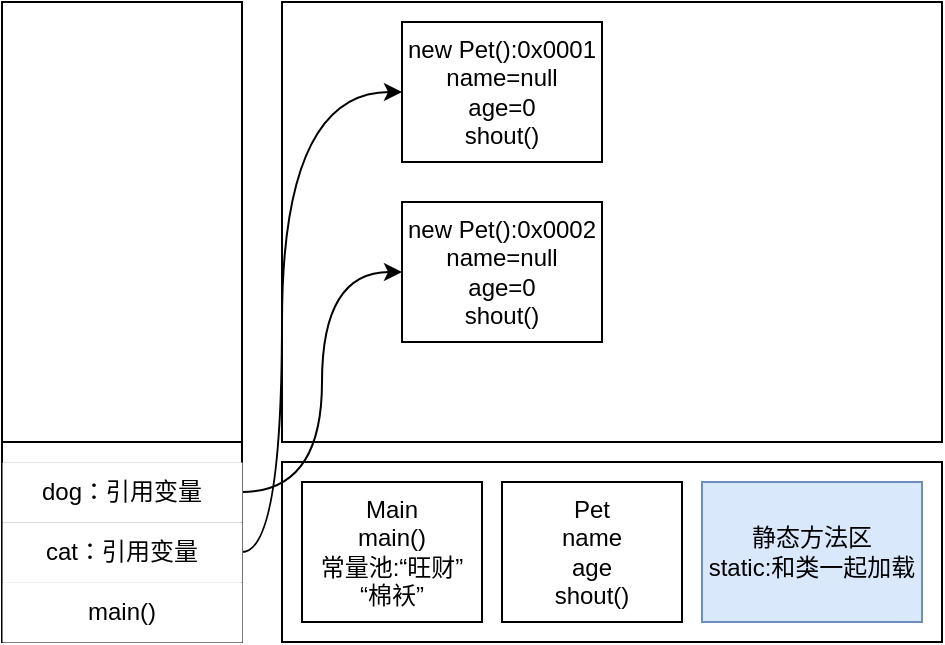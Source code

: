 <mxfile version="16.5.6" type="github">
  <diagram id="bmfK_8PU8cgBw07newTp" name="Page-1">
    <mxGraphModel dx="1422" dy="762" grid="1" gridSize="10" guides="1" tooltips="1" connect="1" arrows="1" fold="1" page="1" pageScale="1" pageWidth="827" pageHeight="1169" math="0" shadow="0">
      <root>
        <mxCell id="0" />
        <mxCell id="1" parent="0" />
        <mxCell id="qRzCWqOyapF2EEI0YI0O-2" value="" style="rounded=0;whiteSpace=wrap;html=1;" vertex="1" parent="1">
          <mxGeometry x="340" y="260" width="330" height="220" as="geometry" />
        </mxCell>
        <mxCell id="qRzCWqOyapF2EEI0YI0O-3" value="" style="rounded=0;whiteSpace=wrap;html=1;" vertex="1" parent="1">
          <mxGeometry x="200" y="260" width="120" height="320" as="geometry" />
        </mxCell>
        <mxCell id="qRzCWqOyapF2EEI0YI0O-4" value="" style="rounded=0;whiteSpace=wrap;html=1;" vertex="1" parent="1">
          <mxGeometry x="340" y="490" width="330" height="90" as="geometry" />
        </mxCell>
        <mxCell id="qRzCWqOyapF2EEI0YI0O-5" value="静态方法区&lt;br&gt;static:和类一起加载" style="rounded=0;whiteSpace=wrap;html=1;fillColor=#dae8fc;strokeColor=#6c8ebf;" vertex="1" parent="1">
          <mxGeometry x="550" y="500" width="110" height="70" as="geometry" />
        </mxCell>
        <mxCell id="qRzCWqOyapF2EEI0YI0O-6" value="" style="rounded=0;whiteSpace=wrap;html=1;" vertex="1" parent="1">
          <mxGeometry x="200" y="480" width="120" height="100" as="geometry" />
        </mxCell>
        <mxCell id="qRzCWqOyapF2EEI0YI0O-7" value="Main&lt;br&gt;main()&lt;br&gt;常量池:“旺财”&lt;br&gt;“棉袄”" style="rounded=0;whiteSpace=wrap;html=1;" vertex="1" parent="1">
          <mxGeometry x="350" y="500" width="90" height="70" as="geometry" />
        </mxCell>
        <mxCell id="qRzCWqOyapF2EEI0YI0O-8" value="Pet&lt;br&gt;name&lt;br&gt;age&lt;br&gt;shout()" style="rounded=0;whiteSpace=wrap;html=1;" vertex="1" parent="1">
          <mxGeometry x="450" y="500" width="90" height="70" as="geometry" />
        </mxCell>
        <mxCell id="qRzCWqOyapF2EEI0YI0O-18" style="edgeStyle=orthogonalEdgeStyle;rounded=0;orthogonalLoop=1;jettySize=auto;html=1;exitX=1;exitY=0.5;exitDx=0;exitDy=0;entryX=0;entryY=0.5;entryDx=0;entryDy=0;curved=1;" edge="1" parent="1" source="qRzCWqOyapF2EEI0YI0O-10" target="qRzCWqOyapF2EEI0YI0O-14">
          <mxGeometry relative="1" as="geometry">
            <Array as="points">
              <mxPoint x="340" y="535" />
              <mxPoint x="340" y="305" />
            </Array>
          </mxGeometry>
        </mxCell>
        <mxCell id="qRzCWqOyapF2EEI0YI0O-10" value="cat：引用变量" style="rounded=0;whiteSpace=wrap;html=1;strokeWidth=0;" vertex="1" parent="1">
          <mxGeometry x="200" y="520" width="120" height="30" as="geometry" />
        </mxCell>
        <mxCell id="qRzCWqOyapF2EEI0YI0O-19" style="edgeStyle=orthogonalEdgeStyle;rounded=0;orthogonalLoop=1;jettySize=auto;html=1;entryX=0;entryY=0.5;entryDx=0;entryDy=0;curved=1;" edge="1" parent="1" source="qRzCWqOyapF2EEI0YI0O-11" target="qRzCWqOyapF2EEI0YI0O-15">
          <mxGeometry relative="1" as="geometry">
            <Array as="points">
              <mxPoint x="360" y="505" />
              <mxPoint x="360" y="395" />
            </Array>
          </mxGeometry>
        </mxCell>
        <mxCell id="qRzCWqOyapF2EEI0YI0O-11" value="dog：引用变量" style="rounded=0;whiteSpace=wrap;html=1;strokeWidth=0;" vertex="1" parent="1">
          <mxGeometry x="200" y="490" width="120" height="30" as="geometry" />
        </mxCell>
        <mxCell id="qRzCWqOyapF2EEI0YI0O-12" value="main()" style="rounded=0;whiteSpace=wrap;html=1;strokeWidth=0;strokeColor=none;" vertex="1" parent="1">
          <mxGeometry x="200" y="550" width="120" height="30" as="geometry" />
        </mxCell>
        <mxCell id="qRzCWqOyapF2EEI0YI0O-14" value="new Pet():0x0001&lt;br&gt;name=null&lt;br&gt;age=0&lt;br&gt;shout()" style="rounded=0;whiteSpace=wrap;html=1;" vertex="1" parent="1">
          <mxGeometry x="400" y="270" width="100" height="70" as="geometry" />
        </mxCell>
        <mxCell id="qRzCWqOyapF2EEI0YI0O-15" value="new Pet():0x0002&lt;br&gt;name=null&lt;br&gt;age=0&lt;br&gt;shout()" style="rounded=0;whiteSpace=wrap;html=1;" vertex="1" parent="1">
          <mxGeometry x="400" y="360" width="100" height="70" as="geometry" />
        </mxCell>
      </root>
    </mxGraphModel>
  </diagram>
</mxfile>
